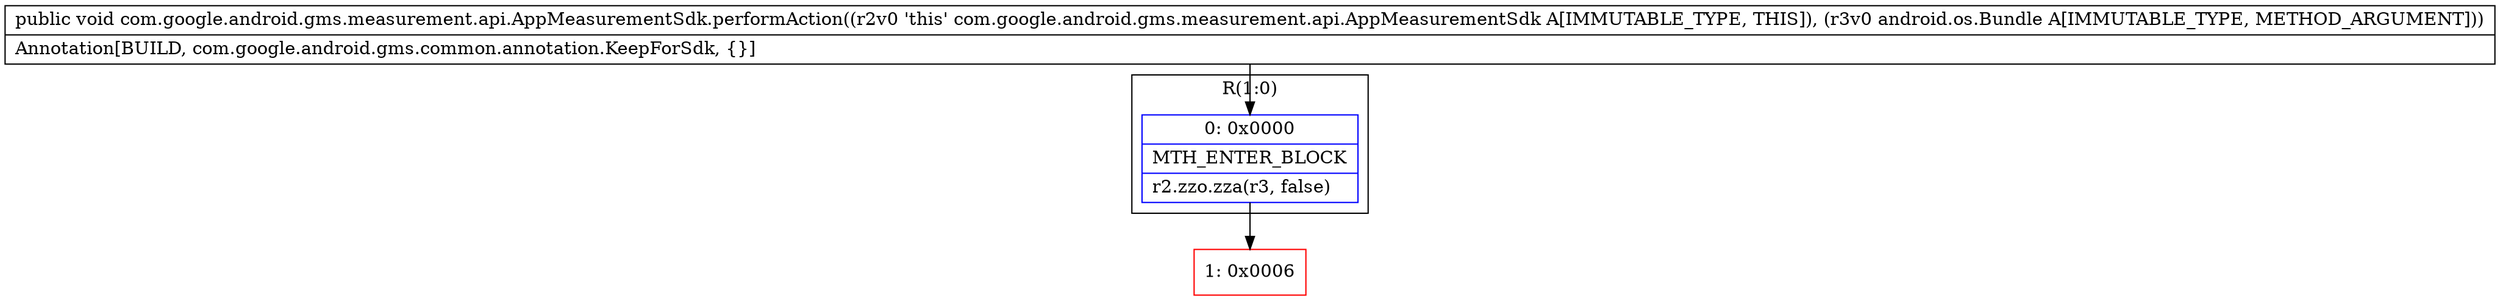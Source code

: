 digraph "CFG forcom.google.android.gms.measurement.api.AppMeasurementSdk.performAction(Landroid\/os\/Bundle;)V" {
subgraph cluster_Region_2039422633 {
label = "R(1:0)";
node [shape=record,color=blue];
Node_0 [shape=record,label="{0\:\ 0x0000|MTH_ENTER_BLOCK\l|r2.zzo.zza(r3, false)\l}"];
}
Node_1 [shape=record,color=red,label="{1\:\ 0x0006}"];
MethodNode[shape=record,label="{public void com.google.android.gms.measurement.api.AppMeasurementSdk.performAction((r2v0 'this' com.google.android.gms.measurement.api.AppMeasurementSdk A[IMMUTABLE_TYPE, THIS]), (r3v0 android.os.Bundle A[IMMUTABLE_TYPE, METHOD_ARGUMENT]))  | Annotation[BUILD, com.google.android.gms.common.annotation.KeepForSdk, \{\}]\l}"];
MethodNode -> Node_0;
Node_0 -> Node_1;
}

